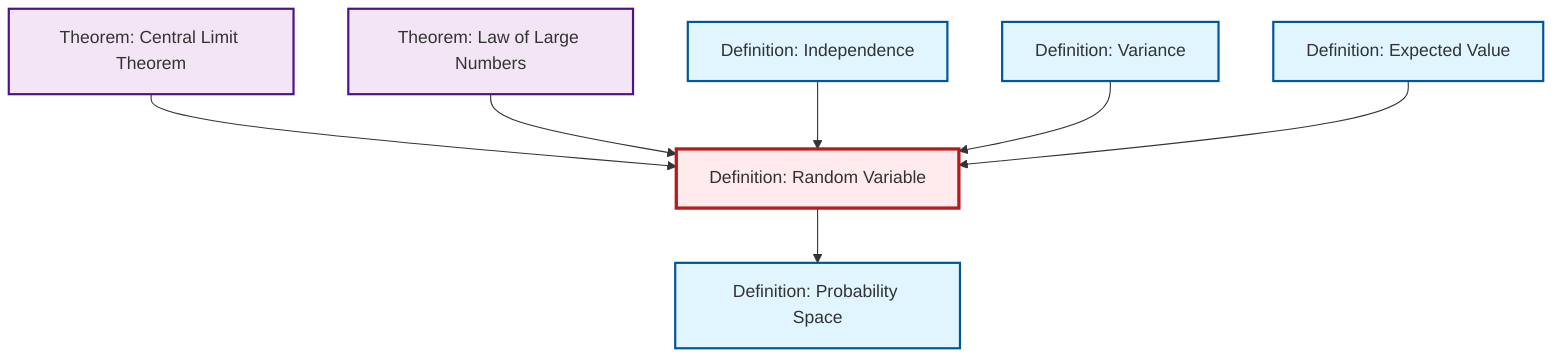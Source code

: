 graph TD
    classDef definition fill:#e1f5fe,stroke:#01579b,stroke-width:2px
    classDef theorem fill:#f3e5f5,stroke:#4a148c,stroke-width:2px
    classDef axiom fill:#fff3e0,stroke:#e65100,stroke-width:2px
    classDef example fill:#e8f5e9,stroke:#1b5e20,stroke-width:2px
    classDef current fill:#ffebee,stroke:#b71c1c,stroke-width:3px
    def-expectation["Definition: Expected Value"]:::definition
    thm-central-limit["Theorem: Central Limit Theorem"]:::theorem
    def-random-variable["Definition: Random Variable"]:::definition
    thm-law-of-large-numbers["Theorem: Law of Large Numbers"]:::theorem
    def-independence["Definition: Independence"]:::definition
    def-probability-space["Definition: Probability Space"]:::definition
    def-variance["Definition: Variance"]:::definition
    thm-central-limit --> def-random-variable
    thm-law-of-large-numbers --> def-random-variable
    def-independence --> def-random-variable
    def-variance --> def-random-variable
    def-expectation --> def-random-variable
    def-random-variable --> def-probability-space
    class def-random-variable current